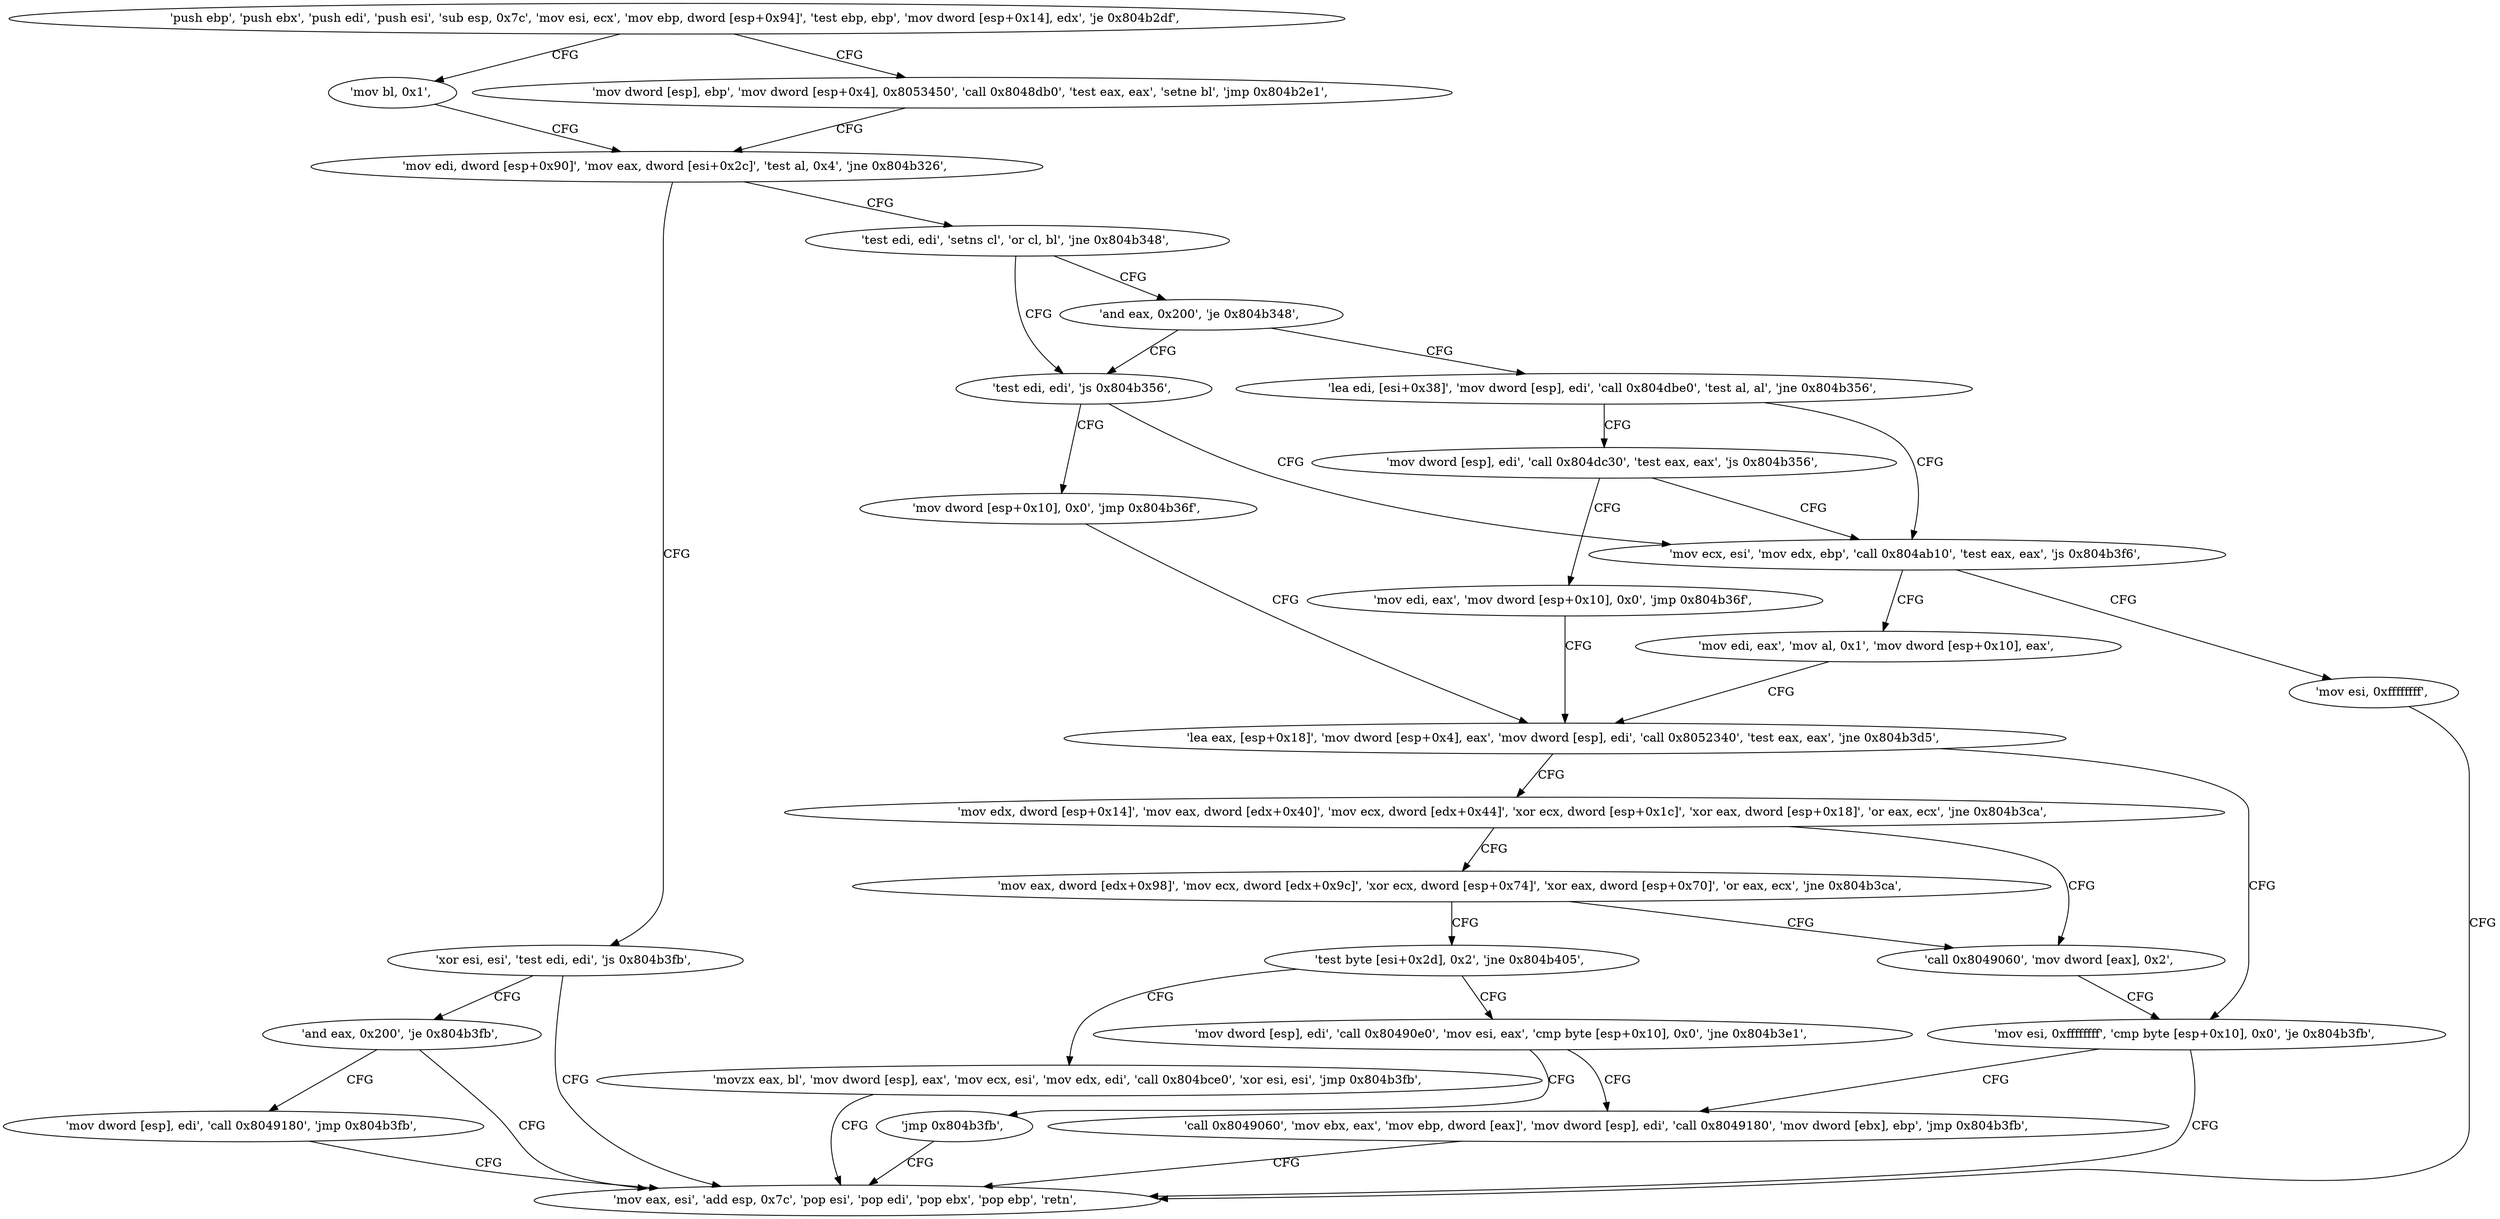 digraph "func" {
"134525616" [label = "'push ebp', 'push ebx', 'push edi', 'push esi', 'sub esp, 0x7c', 'mov esi, ecx', 'mov ebp, dword [esp+0x94]', 'test ebp, ebp', 'mov dword [esp+0x14], edx', 'je 0x804b2df', " ]
"134525663" [label = "'mov bl, 0x1', " ]
"134525640" [label = "'mov dword [esp], ebp', 'mov dword [esp+0x4], 0x8053450', 'call 0x8048db0', 'test eax, eax', 'setne bl', 'jmp 0x804b2e1', " ]
"134525665" [label = "'mov edi, dword [esp+0x90]', 'mov eax, dword [esi+0x2c]', 'test al, 0x4', 'jne 0x804b326', " ]
"134525734" [label = "'xor esi, esi', 'test edi, edi', 'js 0x804b3fb', " ]
"134525947" [label = "'mov eax, esi', 'add esp, 0x7c', 'pop esi', 'pop edi', 'pop ebx', 'pop ebp', 'retn', " ]
"134525744" [label = "'and eax, 0x200', 'je 0x804b3fb', " ]
"134525679" [label = "'test edi, edi', 'setns cl', 'or cl, bl', 'jne 0x804b348', " ]
"134525768" [label = "'test edi, edi', 'js 0x804b356', " ]
"134525688" [label = "'and eax, 0x200', 'je 0x804b348', " ]
"134525755" [label = "'mov dword [esp], edi', 'call 0x8049180', 'jmp 0x804b3fb', " ]
"134525782" [label = "'mov ecx, esi', 'mov edx, ebp', 'call 0x804ab10', 'test eax, eax', 'js 0x804b3f6', " ]
"134525772" [label = "'mov dword [esp+0x10], 0x0', 'jmp 0x804b36f', " ]
"134525695" [label = "'lea edi, [esi+0x38]', 'mov dword [esp], edi', 'call 0x804dbe0', 'test al, al', 'jne 0x804b356', " ]
"134525942" [label = "'mov esi, 0xffffffff', " ]
"134525799" [label = "'mov edi, eax', 'mov al, 0x1', 'mov dword [esp+0x10], eax', " ]
"134525807" [label = "'lea eax, [esp+0x18]', 'mov dword [esp+0x4], eax', 'mov dword [esp], edi', 'call 0x8052340', 'test eax, eax', 'jne 0x804b3d5', " ]
"134525710" [label = "'mov dword [esp], edi', 'call 0x804dc30', 'test eax, eax', 'js 0x804b356', " ]
"134525909" [label = "'mov esi, 0xffffffff', 'cmp byte [esp+0x10], 0x0', 'je 0x804b3fb', " ]
"134525827" [label = "'mov edx, dword [esp+0x14]', 'mov eax, dword [edx+0x40]', 'mov ecx, dword [edx+0x44]', 'xor ecx, dword [esp+0x1c]', 'xor eax, dword [esp+0x18]', 'or eax, ecx', 'jne 0x804b3ca', " ]
"134525722" [label = "'mov edi, eax', 'mov dword [esp+0x10], 0x0', 'jmp 0x804b36f', " ]
"134525921" [label = "'call 0x8049060', 'mov ebx, eax', 'mov ebp, dword [eax]', 'mov dword [esp], edi', 'call 0x8049180', 'mov dword [ebx], ebp', 'jmp 0x804b3fb', " ]
"134525898" [label = "'call 0x8049060', 'mov dword [eax], 0x2', " ]
"134525849" [label = "'mov eax, dword [edx+0x98]', 'mov ecx, dword [edx+0x9c]', 'xor ecx, dword [esp+0x74]', 'xor eax, dword [esp+0x70]', 'or eax, ecx', 'jne 0x804b3ca', " ]
"134525873" [label = "'test byte [esi+0x2d], 0x2', 'jne 0x804b405', " ]
"134525957" [label = "'movzx eax, bl', 'mov dword [esp], eax', 'mov ecx, esi', 'mov edx, edi', 'call 0x804bce0', 'xor esi, esi', 'jmp 0x804b3fb', " ]
"134525879" [label = "'mov dword [esp], edi', 'call 0x80490e0', 'mov esi, eax', 'cmp byte [esp+0x10], 0x0', 'jne 0x804b3e1', " ]
"134525896" [label = "'jmp 0x804b3fb', " ]
"134525616" -> "134525663" [ label = "CFG" ]
"134525616" -> "134525640" [ label = "CFG" ]
"134525663" -> "134525665" [ label = "CFG" ]
"134525640" -> "134525665" [ label = "CFG" ]
"134525665" -> "134525734" [ label = "CFG" ]
"134525665" -> "134525679" [ label = "CFG" ]
"134525734" -> "134525947" [ label = "CFG" ]
"134525734" -> "134525744" [ label = "CFG" ]
"134525744" -> "134525947" [ label = "CFG" ]
"134525744" -> "134525755" [ label = "CFG" ]
"134525679" -> "134525768" [ label = "CFG" ]
"134525679" -> "134525688" [ label = "CFG" ]
"134525768" -> "134525782" [ label = "CFG" ]
"134525768" -> "134525772" [ label = "CFG" ]
"134525688" -> "134525768" [ label = "CFG" ]
"134525688" -> "134525695" [ label = "CFG" ]
"134525755" -> "134525947" [ label = "CFG" ]
"134525782" -> "134525942" [ label = "CFG" ]
"134525782" -> "134525799" [ label = "CFG" ]
"134525772" -> "134525807" [ label = "CFG" ]
"134525695" -> "134525782" [ label = "CFG" ]
"134525695" -> "134525710" [ label = "CFG" ]
"134525942" -> "134525947" [ label = "CFG" ]
"134525799" -> "134525807" [ label = "CFG" ]
"134525807" -> "134525909" [ label = "CFG" ]
"134525807" -> "134525827" [ label = "CFG" ]
"134525710" -> "134525782" [ label = "CFG" ]
"134525710" -> "134525722" [ label = "CFG" ]
"134525909" -> "134525947" [ label = "CFG" ]
"134525909" -> "134525921" [ label = "CFG" ]
"134525827" -> "134525898" [ label = "CFG" ]
"134525827" -> "134525849" [ label = "CFG" ]
"134525722" -> "134525807" [ label = "CFG" ]
"134525921" -> "134525947" [ label = "CFG" ]
"134525898" -> "134525909" [ label = "CFG" ]
"134525849" -> "134525898" [ label = "CFG" ]
"134525849" -> "134525873" [ label = "CFG" ]
"134525873" -> "134525957" [ label = "CFG" ]
"134525873" -> "134525879" [ label = "CFG" ]
"134525957" -> "134525947" [ label = "CFG" ]
"134525879" -> "134525921" [ label = "CFG" ]
"134525879" -> "134525896" [ label = "CFG" ]
"134525896" -> "134525947" [ label = "CFG" ]
}
